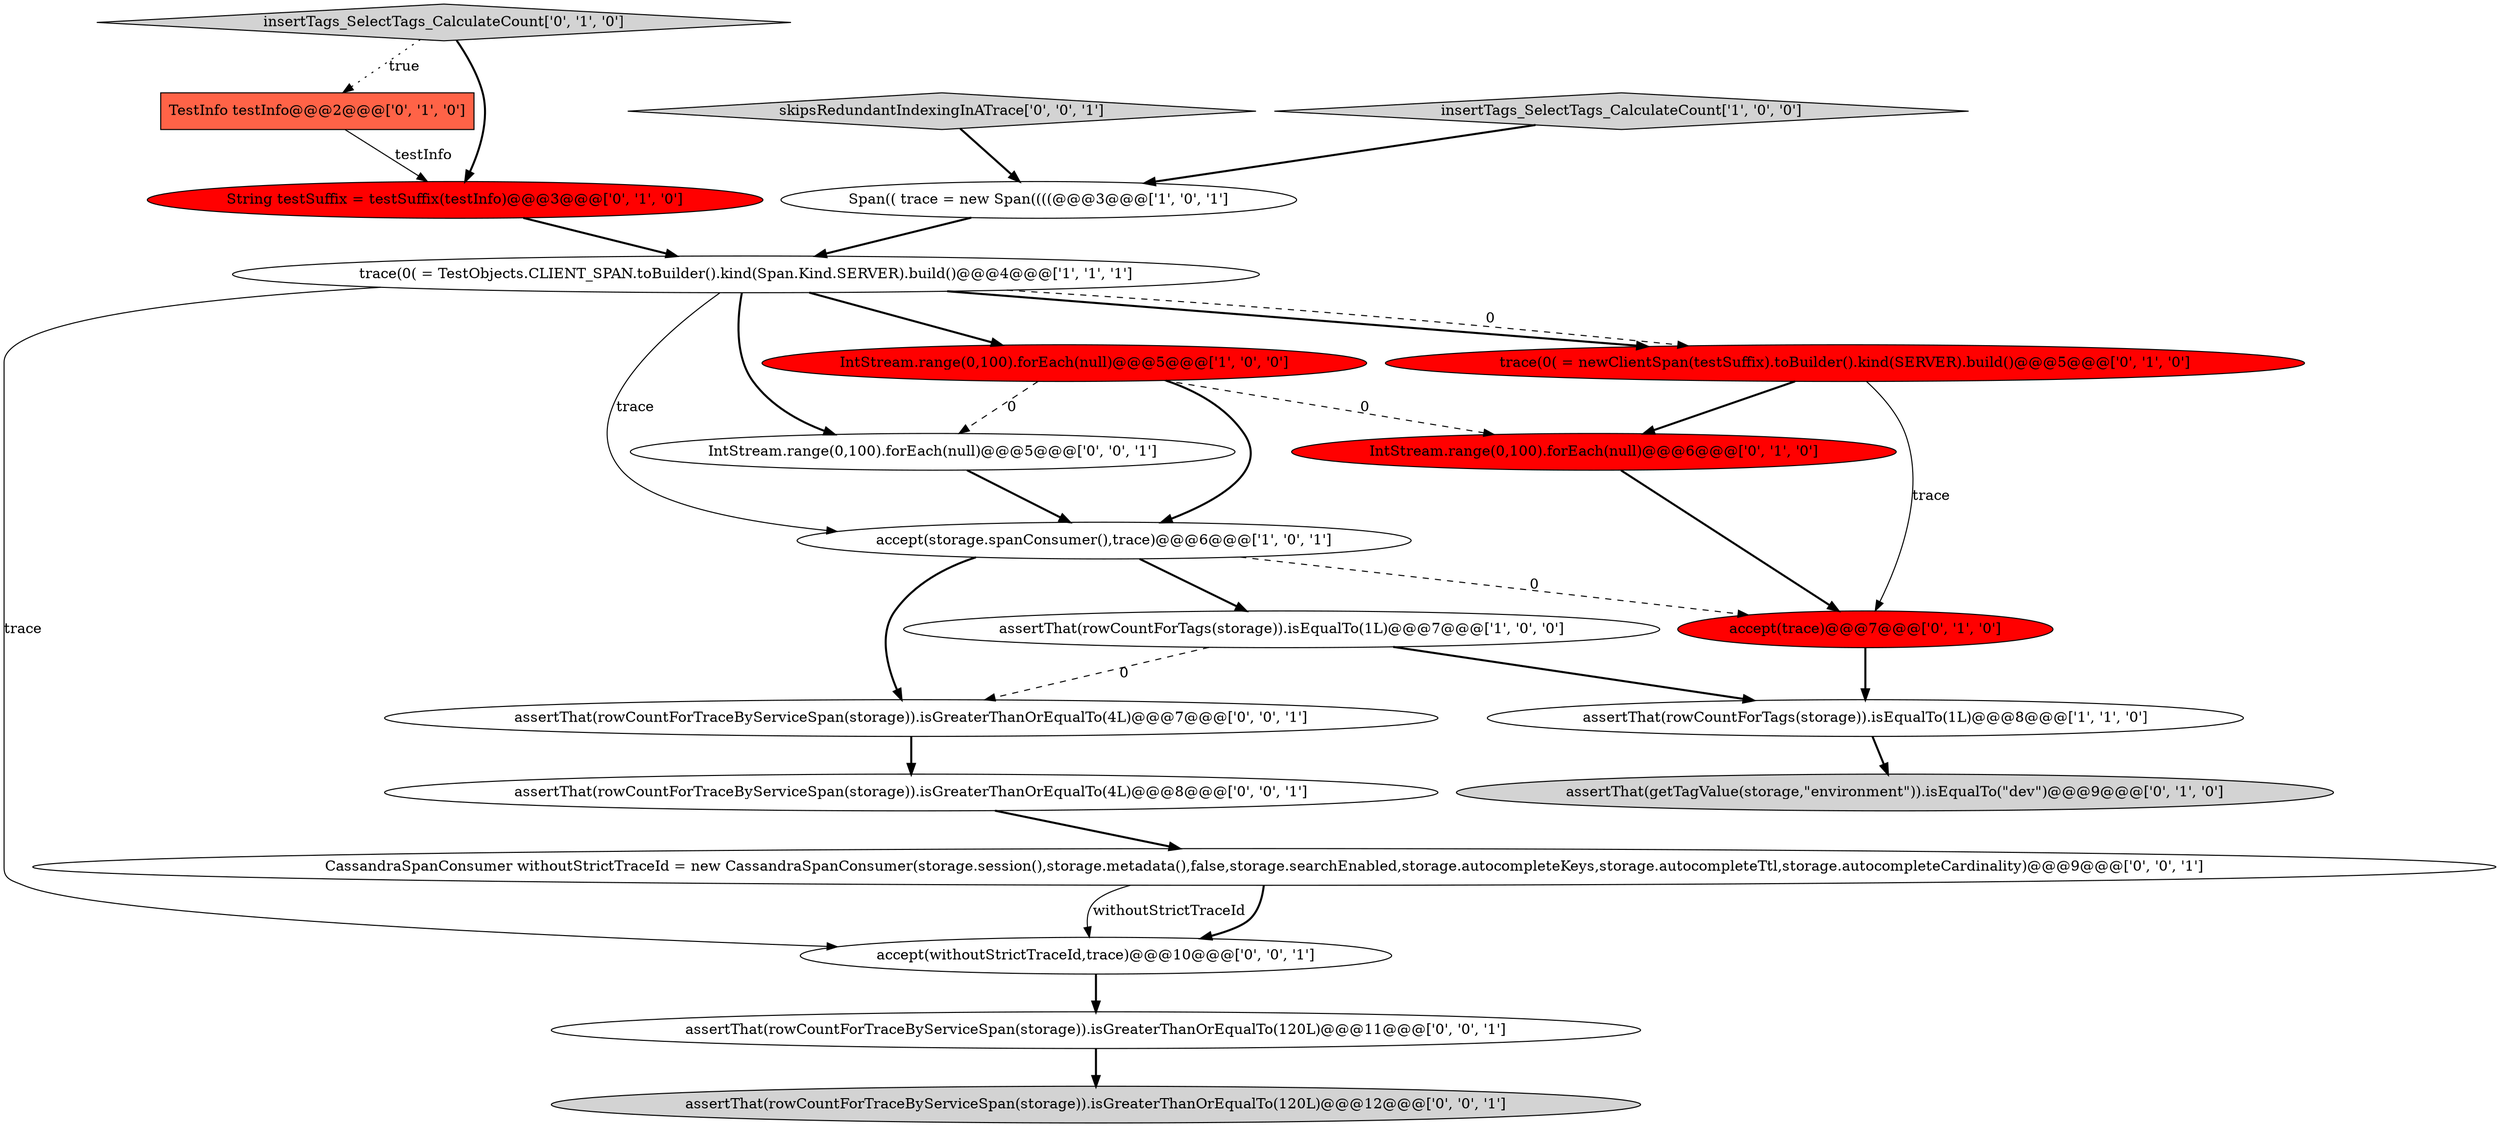 digraph {
18 [style = filled, label = "assertThat(rowCountForTraceByServiceSpan(storage)).isGreaterThanOrEqualTo(4L)@@@8@@@['0', '0', '1']", fillcolor = white, shape = ellipse image = "AAA0AAABBB3BBB"];
17 [style = filled, label = "assertThat(rowCountForTraceByServiceSpan(storage)).isGreaterThanOrEqualTo(4L)@@@7@@@['0', '0', '1']", fillcolor = white, shape = ellipse image = "AAA0AAABBB3BBB"];
8 [style = filled, label = "TestInfo testInfo@@@2@@@['0', '1', '0']", fillcolor = tomato, shape = box image = "AAA1AAABBB2BBB"];
5 [style = filled, label = "assertThat(rowCountForTags(storage)).isEqualTo(1L)@@@8@@@['1', '1', '0']", fillcolor = white, shape = ellipse image = "AAA0AAABBB1BBB"];
6 [style = filled, label = "assertThat(rowCountForTags(storage)).isEqualTo(1L)@@@7@@@['1', '0', '0']", fillcolor = white, shape = ellipse image = "AAA0AAABBB1BBB"];
21 [style = filled, label = "assertThat(rowCountForTraceByServiceSpan(storage)).isGreaterThanOrEqualTo(120L)@@@12@@@['0', '0', '1']", fillcolor = lightgray, shape = ellipse image = "AAA0AAABBB3BBB"];
13 [style = filled, label = "String testSuffix = testSuffix(testInfo)@@@3@@@['0', '1', '0']", fillcolor = red, shape = ellipse image = "AAA1AAABBB2BBB"];
16 [style = filled, label = "IntStream.range(0,100).forEach(null)@@@5@@@['0', '0', '1']", fillcolor = white, shape = ellipse image = "AAA0AAABBB3BBB"];
11 [style = filled, label = "assertThat(getTagValue(storage,\"environment\")).isEqualTo(\"dev\")@@@9@@@['0', '1', '0']", fillcolor = lightgray, shape = ellipse image = "AAA0AAABBB2BBB"];
2 [style = filled, label = "Span(( trace = new Span((((@@@3@@@['1', '0', '1']", fillcolor = white, shape = ellipse image = "AAA0AAABBB1BBB"];
3 [style = filled, label = "trace(0( = TestObjects.CLIENT_SPAN.toBuilder().kind(Span.Kind.SERVER).build()@@@4@@@['1', '1', '1']", fillcolor = white, shape = ellipse image = "AAA0AAABBB1BBB"];
4 [style = filled, label = "IntStream.range(0,100).forEach(null)@@@5@@@['1', '0', '0']", fillcolor = red, shape = ellipse image = "AAA1AAABBB1BBB"];
10 [style = filled, label = "accept(trace)@@@7@@@['0', '1', '0']", fillcolor = red, shape = ellipse image = "AAA1AAABBB2BBB"];
12 [style = filled, label = "IntStream.range(0,100).forEach(null)@@@6@@@['0', '1', '0']", fillcolor = red, shape = ellipse image = "AAA1AAABBB2BBB"];
19 [style = filled, label = "skipsRedundantIndexingInATrace['0', '0', '1']", fillcolor = lightgray, shape = diamond image = "AAA0AAABBB3BBB"];
9 [style = filled, label = "trace(0( = newClientSpan(testSuffix).toBuilder().kind(SERVER).build()@@@5@@@['0', '1', '0']", fillcolor = red, shape = ellipse image = "AAA1AAABBB2BBB"];
1 [style = filled, label = "accept(storage.spanConsumer(),trace)@@@6@@@['1', '0', '1']", fillcolor = white, shape = ellipse image = "AAA0AAABBB1BBB"];
15 [style = filled, label = "CassandraSpanConsumer withoutStrictTraceId = new CassandraSpanConsumer(storage.session(),storage.metadata(),false,storage.searchEnabled,storage.autocompleteKeys,storage.autocompleteTtl,storage.autocompleteCardinality)@@@9@@@['0', '0', '1']", fillcolor = white, shape = ellipse image = "AAA0AAABBB3BBB"];
0 [style = filled, label = "insertTags_SelectTags_CalculateCount['1', '0', '0']", fillcolor = lightgray, shape = diamond image = "AAA0AAABBB1BBB"];
7 [style = filled, label = "insertTags_SelectTags_CalculateCount['0', '1', '0']", fillcolor = lightgray, shape = diamond image = "AAA0AAABBB2BBB"];
20 [style = filled, label = "assertThat(rowCountForTraceByServiceSpan(storage)).isGreaterThanOrEqualTo(120L)@@@11@@@['0', '0', '1']", fillcolor = white, shape = ellipse image = "AAA0AAABBB3BBB"];
14 [style = filled, label = "accept(withoutStrictTraceId,trace)@@@10@@@['0', '0', '1']", fillcolor = white, shape = ellipse image = "AAA0AAABBB3BBB"];
7->13 [style = bold, label=""];
4->16 [style = dashed, label="0"];
15->14 [style = bold, label=""];
8->13 [style = solid, label="testInfo"];
15->14 [style = solid, label="withoutStrictTraceId"];
2->3 [style = bold, label=""];
0->2 [style = bold, label=""];
18->15 [style = bold, label=""];
6->17 [style = dashed, label="0"];
19->2 [style = bold, label=""];
1->10 [style = dashed, label="0"];
3->16 [style = bold, label=""];
3->4 [style = bold, label=""];
9->10 [style = solid, label="trace"];
1->17 [style = bold, label=""];
4->12 [style = dashed, label="0"];
20->21 [style = bold, label=""];
3->9 [style = bold, label=""];
6->5 [style = bold, label=""];
12->10 [style = bold, label=""];
1->6 [style = bold, label=""];
10->5 [style = bold, label=""];
13->3 [style = bold, label=""];
16->1 [style = bold, label=""];
3->9 [style = dashed, label="0"];
3->14 [style = solid, label="trace"];
4->1 [style = bold, label=""];
5->11 [style = bold, label=""];
9->12 [style = bold, label=""];
3->1 [style = solid, label="trace"];
7->8 [style = dotted, label="true"];
17->18 [style = bold, label=""];
14->20 [style = bold, label=""];
}
